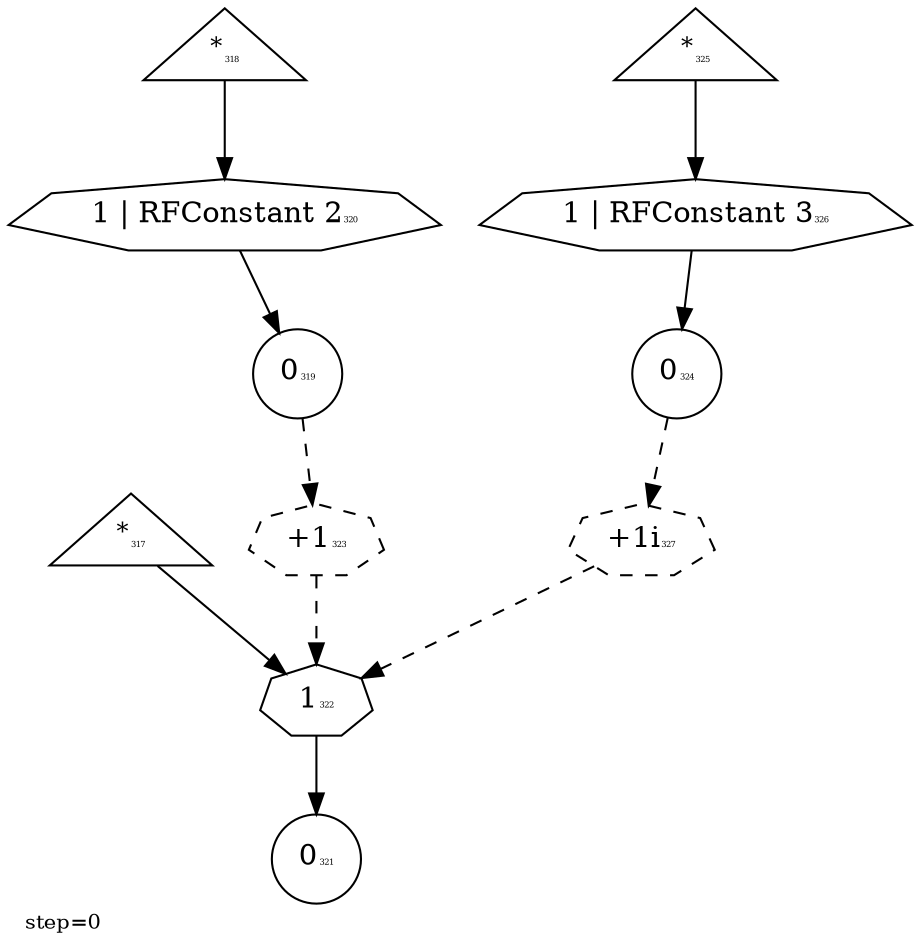 digraph {
  graph  [labelloc=bottom,labeljust=left,fontsize="10",label="step=0"];
  "317" [shape=triangle,peripheries="1",label=<<SUP>*</SUP><FONT POINT-SIZE='4'>317</FONT>>,labelfontcolor=black,color=black];
  "318" [shape=triangle,peripheries="1",label=<<SUP>*</SUP><FONT POINT-SIZE='4'>318</FONT>>,labelfontcolor=black,color=black];
  "319" [shape=circle,peripheries="1",label=<0<FONT POINT-SIZE='4'>319</FONT>>,labelfontcolor=black,color=black];
  "321" [shape=circle,peripheries="1",label=<0<FONT POINT-SIZE='4'>321</FONT>>,labelfontcolor=black,color=black];
  "324" [shape=circle,peripheries="1",label=<0<FONT POINT-SIZE='4'>324</FONT>>,labelfontcolor=black,color=black];
  "325" [shape=triangle,peripheries="1",label=<<SUP>*</SUP><FONT POINT-SIZE='4'>325</FONT>>,labelfontcolor=black,color=black];
  "320" [label=<1 | RFConstant 2<FONT POINT-SIZE='4'>320</FONT>>,peripheries="1",color=black,shape=septagon];
  "318" -> "320" [color=black];
  "320" -> "319" [color=black];
  "322" [label=<1<FONT POINT-SIZE='4'>322</FONT>>,peripheries="1",color=black,shape=septagon];
  "317" -> "322" [color=black];
  "322" -> "321" [color=black];
  "326" [label=<1 | RFConstant 3<FONT POINT-SIZE='4'>326</FONT>>,peripheries="1",color=black,shape=septagon];
  "325" -> "326" [color=black];
  "326" -> "324" [color=black];
  "323" [label=<+1<FONT POINT-SIZE='4'>323</FONT>>,peripheries="1",color=black,style=dashed,shape=septagon];
  "319" -> "323" [style=dashed,color=black];
  "323" -> "322" [style=dashed,color=black];
  "327" [label=<+1i<FONT POINT-SIZE='4'>327</FONT>>,peripheries="1",color=black,style=dashed,shape=septagon];
  "324" -> "327" [style=dashed,color=black];
  "327" -> "322" [style=dashed,color=black];
}